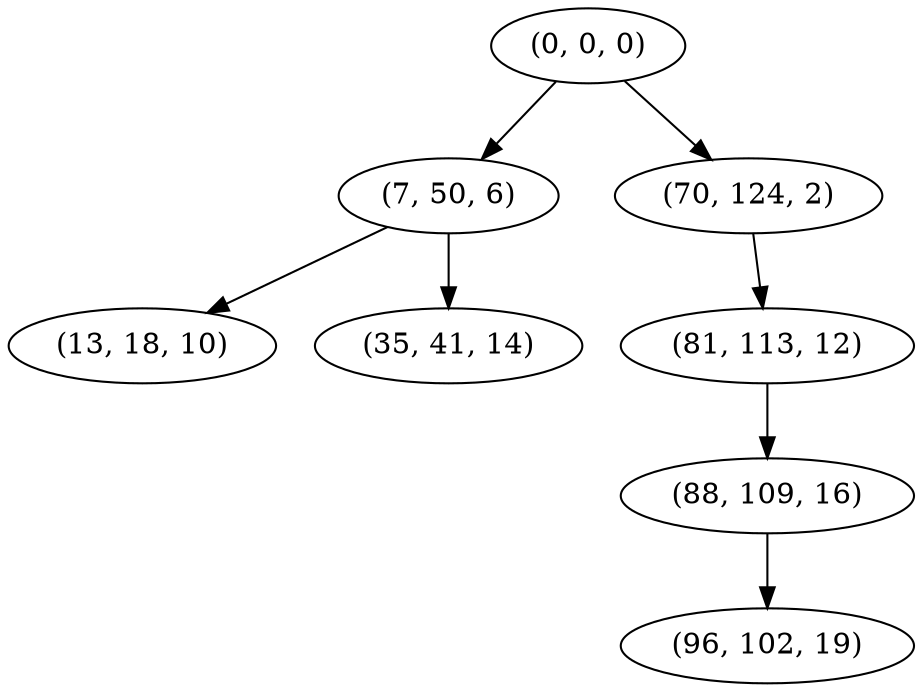 digraph tree {
    "(0, 0, 0)";
    "(7, 50, 6)";
    "(13, 18, 10)";
    "(35, 41, 14)";
    "(70, 124, 2)";
    "(81, 113, 12)";
    "(88, 109, 16)";
    "(96, 102, 19)";
    "(0, 0, 0)" -> "(7, 50, 6)";
    "(0, 0, 0)" -> "(70, 124, 2)";
    "(7, 50, 6)" -> "(13, 18, 10)";
    "(7, 50, 6)" -> "(35, 41, 14)";
    "(70, 124, 2)" -> "(81, 113, 12)";
    "(81, 113, 12)" -> "(88, 109, 16)";
    "(88, 109, 16)" -> "(96, 102, 19)";
}
